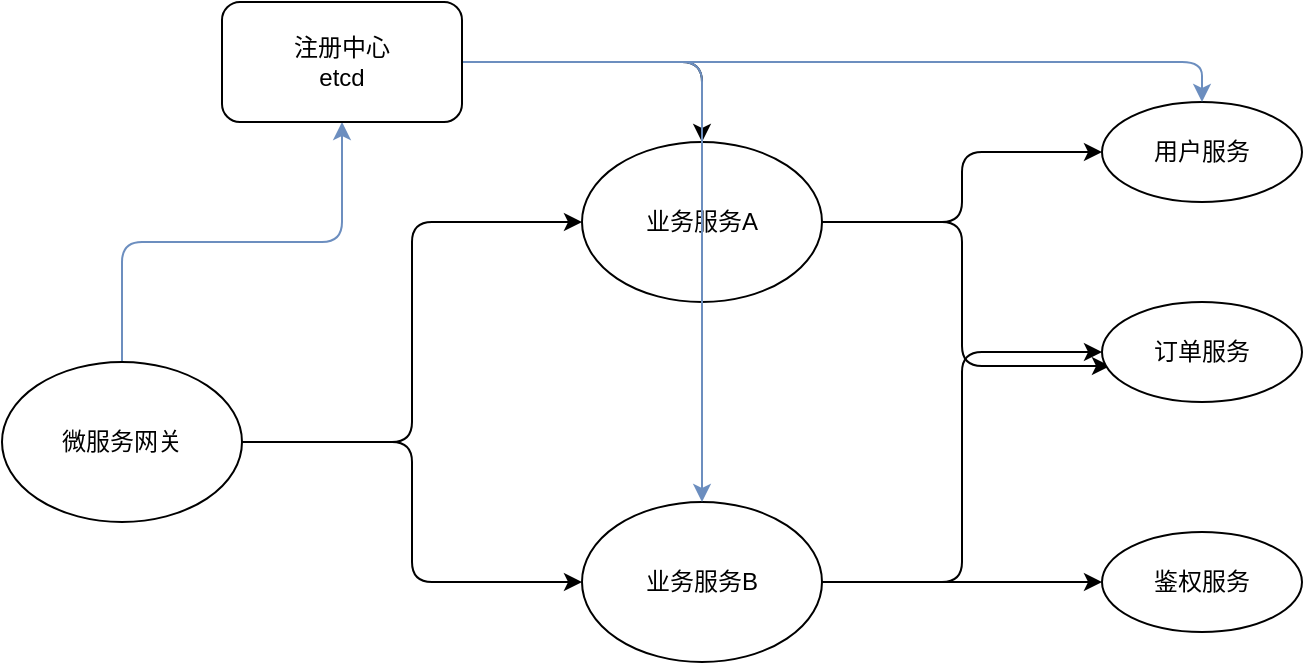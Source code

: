 <mxfile version="13.8.0" type="github">
  <diagram id="WI9T0HZ2pTsCkuznbFz-" name="Page-1">
    <mxGraphModel dx="786" dy="466" grid="1" gridSize="10" guides="1" tooltips="1" connect="1" arrows="1" fold="1" page="1" pageScale="1" pageWidth="1169" pageHeight="827" math="0" shadow="0">
      <root>
        <mxCell id="0" />
        <mxCell id="1" parent="0" />
        <mxCell id="grp4hDzEuq2rJG33ILn6-11" style="edgeStyle=orthogonalEdgeStyle;curved=0;rounded=1;sketch=0;orthogonalLoop=1;jettySize=auto;html=1;fillColor=#dae8fc;strokeColor=#6c8ebf;" edge="1" parent="1" source="grp4hDzEuq2rJG33ILn6-1" target="grp4hDzEuq2rJG33ILn6-9">
          <mxGeometry relative="1" as="geometry" />
        </mxCell>
        <mxCell id="grp4hDzEuq2rJG33ILn6-12" style="edgeStyle=orthogonalEdgeStyle;curved=0;rounded=1;sketch=0;orthogonalLoop=1;jettySize=auto;html=1;exitX=1;exitY=0.5;exitDx=0;exitDy=0;entryX=0;entryY=0.5;entryDx=0;entryDy=0;" edge="1" parent="1" source="grp4hDzEuq2rJG33ILn6-1" target="grp4hDzEuq2rJG33ILn6-2">
          <mxGeometry relative="1" as="geometry" />
        </mxCell>
        <mxCell id="grp4hDzEuq2rJG33ILn6-13" style="edgeStyle=orthogonalEdgeStyle;curved=0;rounded=1;sketch=0;orthogonalLoop=1;jettySize=auto;html=1;exitX=1;exitY=0.5;exitDx=0;exitDy=0;" edge="1" parent="1" source="grp4hDzEuq2rJG33ILn6-1" target="grp4hDzEuq2rJG33ILn6-3">
          <mxGeometry relative="1" as="geometry" />
        </mxCell>
        <mxCell id="grp4hDzEuq2rJG33ILn6-1" value="微服务网关" style="ellipse;whiteSpace=wrap;html=1;" vertex="1" parent="1">
          <mxGeometry x="90" y="290" width="120" height="80" as="geometry" />
        </mxCell>
        <mxCell id="grp4hDzEuq2rJG33ILn6-14" style="edgeStyle=orthogonalEdgeStyle;curved=0;rounded=1;sketch=0;orthogonalLoop=1;jettySize=auto;html=1;entryX=0;entryY=0.5;entryDx=0;entryDy=0;" edge="1" parent="1" source="grp4hDzEuq2rJG33ILn6-2" target="grp4hDzEuq2rJG33ILn6-5">
          <mxGeometry relative="1" as="geometry" />
        </mxCell>
        <mxCell id="grp4hDzEuq2rJG33ILn6-15" style="edgeStyle=orthogonalEdgeStyle;curved=0;rounded=1;sketch=0;orthogonalLoop=1;jettySize=auto;html=1;exitX=1;exitY=0.5;exitDx=0;exitDy=0;entryX=0.04;entryY=0.64;entryDx=0;entryDy=0;entryPerimeter=0;" edge="1" parent="1" source="grp4hDzEuq2rJG33ILn6-2" target="grp4hDzEuq2rJG33ILn6-6">
          <mxGeometry relative="1" as="geometry" />
        </mxCell>
        <mxCell id="grp4hDzEuq2rJG33ILn6-2" value="业务服务A" style="ellipse;whiteSpace=wrap;html=1;" vertex="1" parent="1">
          <mxGeometry x="380" y="180" width="120" height="80" as="geometry" />
        </mxCell>
        <mxCell id="grp4hDzEuq2rJG33ILn6-16" style="edgeStyle=orthogonalEdgeStyle;curved=0;rounded=1;sketch=0;orthogonalLoop=1;jettySize=auto;html=1;exitX=1;exitY=0.5;exitDx=0;exitDy=0;" edge="1" parent="1" source="grp4hDzEuq2rJG33ILn6-3" target="grp4hDzEuq2rJG33ILn6-7">
          <mxGeometry relative="1" as="geometry">
            <mxPoint x="530" y="360" as="sourcePoint" />
          </mxGeometry>
        </mxCell>
        <mxCell id="grp4hDzEuq2rJG33ILn6-17" style="edgeStyle=orthogonalEdgeStyle;curved=0;rounded=1;sketch=0;orthogonalLoop=1;jettySize=auto;html=1;exitX=1;exitY=0.5;exitDx=0;exitDy=0;entryX=0;entryY=0.5;entryDx=0;entryDy=0;" edge="1" parent="1" source="grp4hDzEuq2rJG33ILn6-3" target="grp4hDzEuq2rJG33ILn6-6">
          <mxGeometry relative="1" as="geometry" />
        </mxCell>
        <mxCell id="grp4hDzEuq2rJG33ILn6-3" value="业务服务B" style="ellipse;whiteSpace=wrap;html=1;" vertex="1" parent="1">
          <mxGeometry x="380" y="360" width="120" height="80" as="geometry" />
        </mxCell>
        <mxCell id="grp4hDzEuq2rJG33ILn6-5" value="用户服务" style="ellipse;whiteSpace=wrap;html=1;" vertex="1" parent="1">
          <mxGeometry x="640" y="160" width="100" height="50" as="geometry" />
        </mxCell>
        <mxCell id="grp4hDzEuq2rJG33ILn6-6" value="订单服务" style="ellipse;whiteSpace=wrap;html=1;" vertex="1" parent="1">
          <mxGeometry x="640" y="260" width="100" height="50" as="geometry" />
        </mxCell>
        <mxCell id="grp4hDzEuq2rJG33ILn6-7" value="鉴权服务" style="ellipse;whiteSpace=wrap;html=1;" vertex="1" parent="1">
          <mxGeometry x="640" y="375" width="100" height="50" as="geometry" />
        </mxCell>
        <mxCell id="grp4hDzEuq2rJG33ILn6-19" style="edgeStyle=orthogonalEdgeStyle;curved=0;rounded=1;sketch=0;orthogonalLoop=1;jettySize=auto;html=1;" edge="1" parent="1" source="grp4hDzEuq2rJG33ILn6-9" target="grp4hDzEuq2rJG33ILn6-2">
          <mxGeometry relative="1" as="geometry" />
        </mxCell>
        <mxCell id="grp4hDzEuq2rJG33ILn6-20" style="edgeStyle=orthogonalEdgeStyle;curved=0;rounded=1;sketch=0;orthogonalLoop=1;jettySize=auto;html=1;exitX=1;exitY=0.5;exitDx=0;exitDy=0;entryX=0.5;entryY=0;entryDx=0;entryDy=0;strokeColor=#6c8ebf;fillColor=#dae8fc;" edge="1" parent="1" source="grp4hDzEuq2rJG33ILn6-9" target="grp4hDzEuq2rJG33ILn6-5">
          <mxGeometry relative="1" as="geometry" />
        </mxCell>
        <mxCell id="grp4hDzEuq2rJG33ILn6-21" style="edgeStyle=orthogonalEdgeStyle;curved=0;rounded=1;sketch=0;orthogonalLoop=1;jettySize=auto;html=1;strokeColor=#6c8ebf;fillColor=#dae8fc;" edge="1" parent="1" source="grp4hDzEuq2rJG33ILn6-9" target="grp4hDzEuq2rJG33ILn6-3">
          <mxGeometry relative="1" as="geometry" />
        </mxCell>
        <mxCell id="grp4hDzEuq2rJG33ILn6-9" value="&lt;div&gt;注册中心&lt;/div&gt;&lt;div&gt;etcd&lt;br&gt;&lt;/div&gt;" style="rounded=1;whiteSpace=wrap;html=1;sketch=0;" vertex="1" parent="1">
          <mxGeometry x="200" y="110" width="120" height="60" as="geometry" />
        </mxCell>
      </root>
    </mxGraphModel>
  </diagram>
</mxfile>
